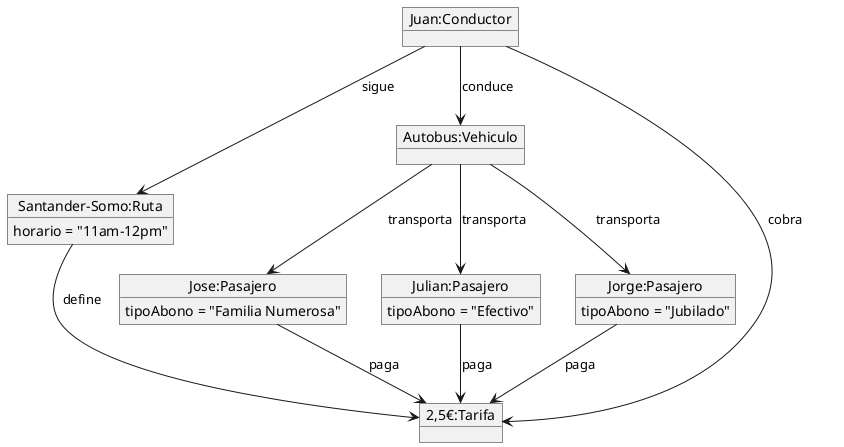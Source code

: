 @startuml

object "Juan:Conductor" as conductor {
}

object "Santander-Somo:Ruta" as ruta {
    horario = "11am-12pm"
}

object "Autobus:Vehiculo" as vehiculo {
}

object "Jose:Pasajero" as pasajero1 {
    tipoAbono = "Familia Numerosa"
}

object "Julian:Pasajero" as pasajero2 {
    tipoAbono = "Efectivo"
}

object "Jorge:Pasajero" as pasajero3 {
    tipoAbono = "Jubilado"
}

object "2,5€:Tarifa" as tarifa {
}

vehiculo --> pasajero1 : transporta
vehiculo --> pasajero2 : transporta
vehiculo --> pasajero3 : transporta
conductor --> ruta : sigue
conductor --> tarifa : cobra
conductor --> vehiculo : conduce
pasajero1 --> tarifa : paga
pasajero2 --> tarifa : paga
pasajero3 --> tarifa : paga
ruta --> tarifa : define

@enduml
